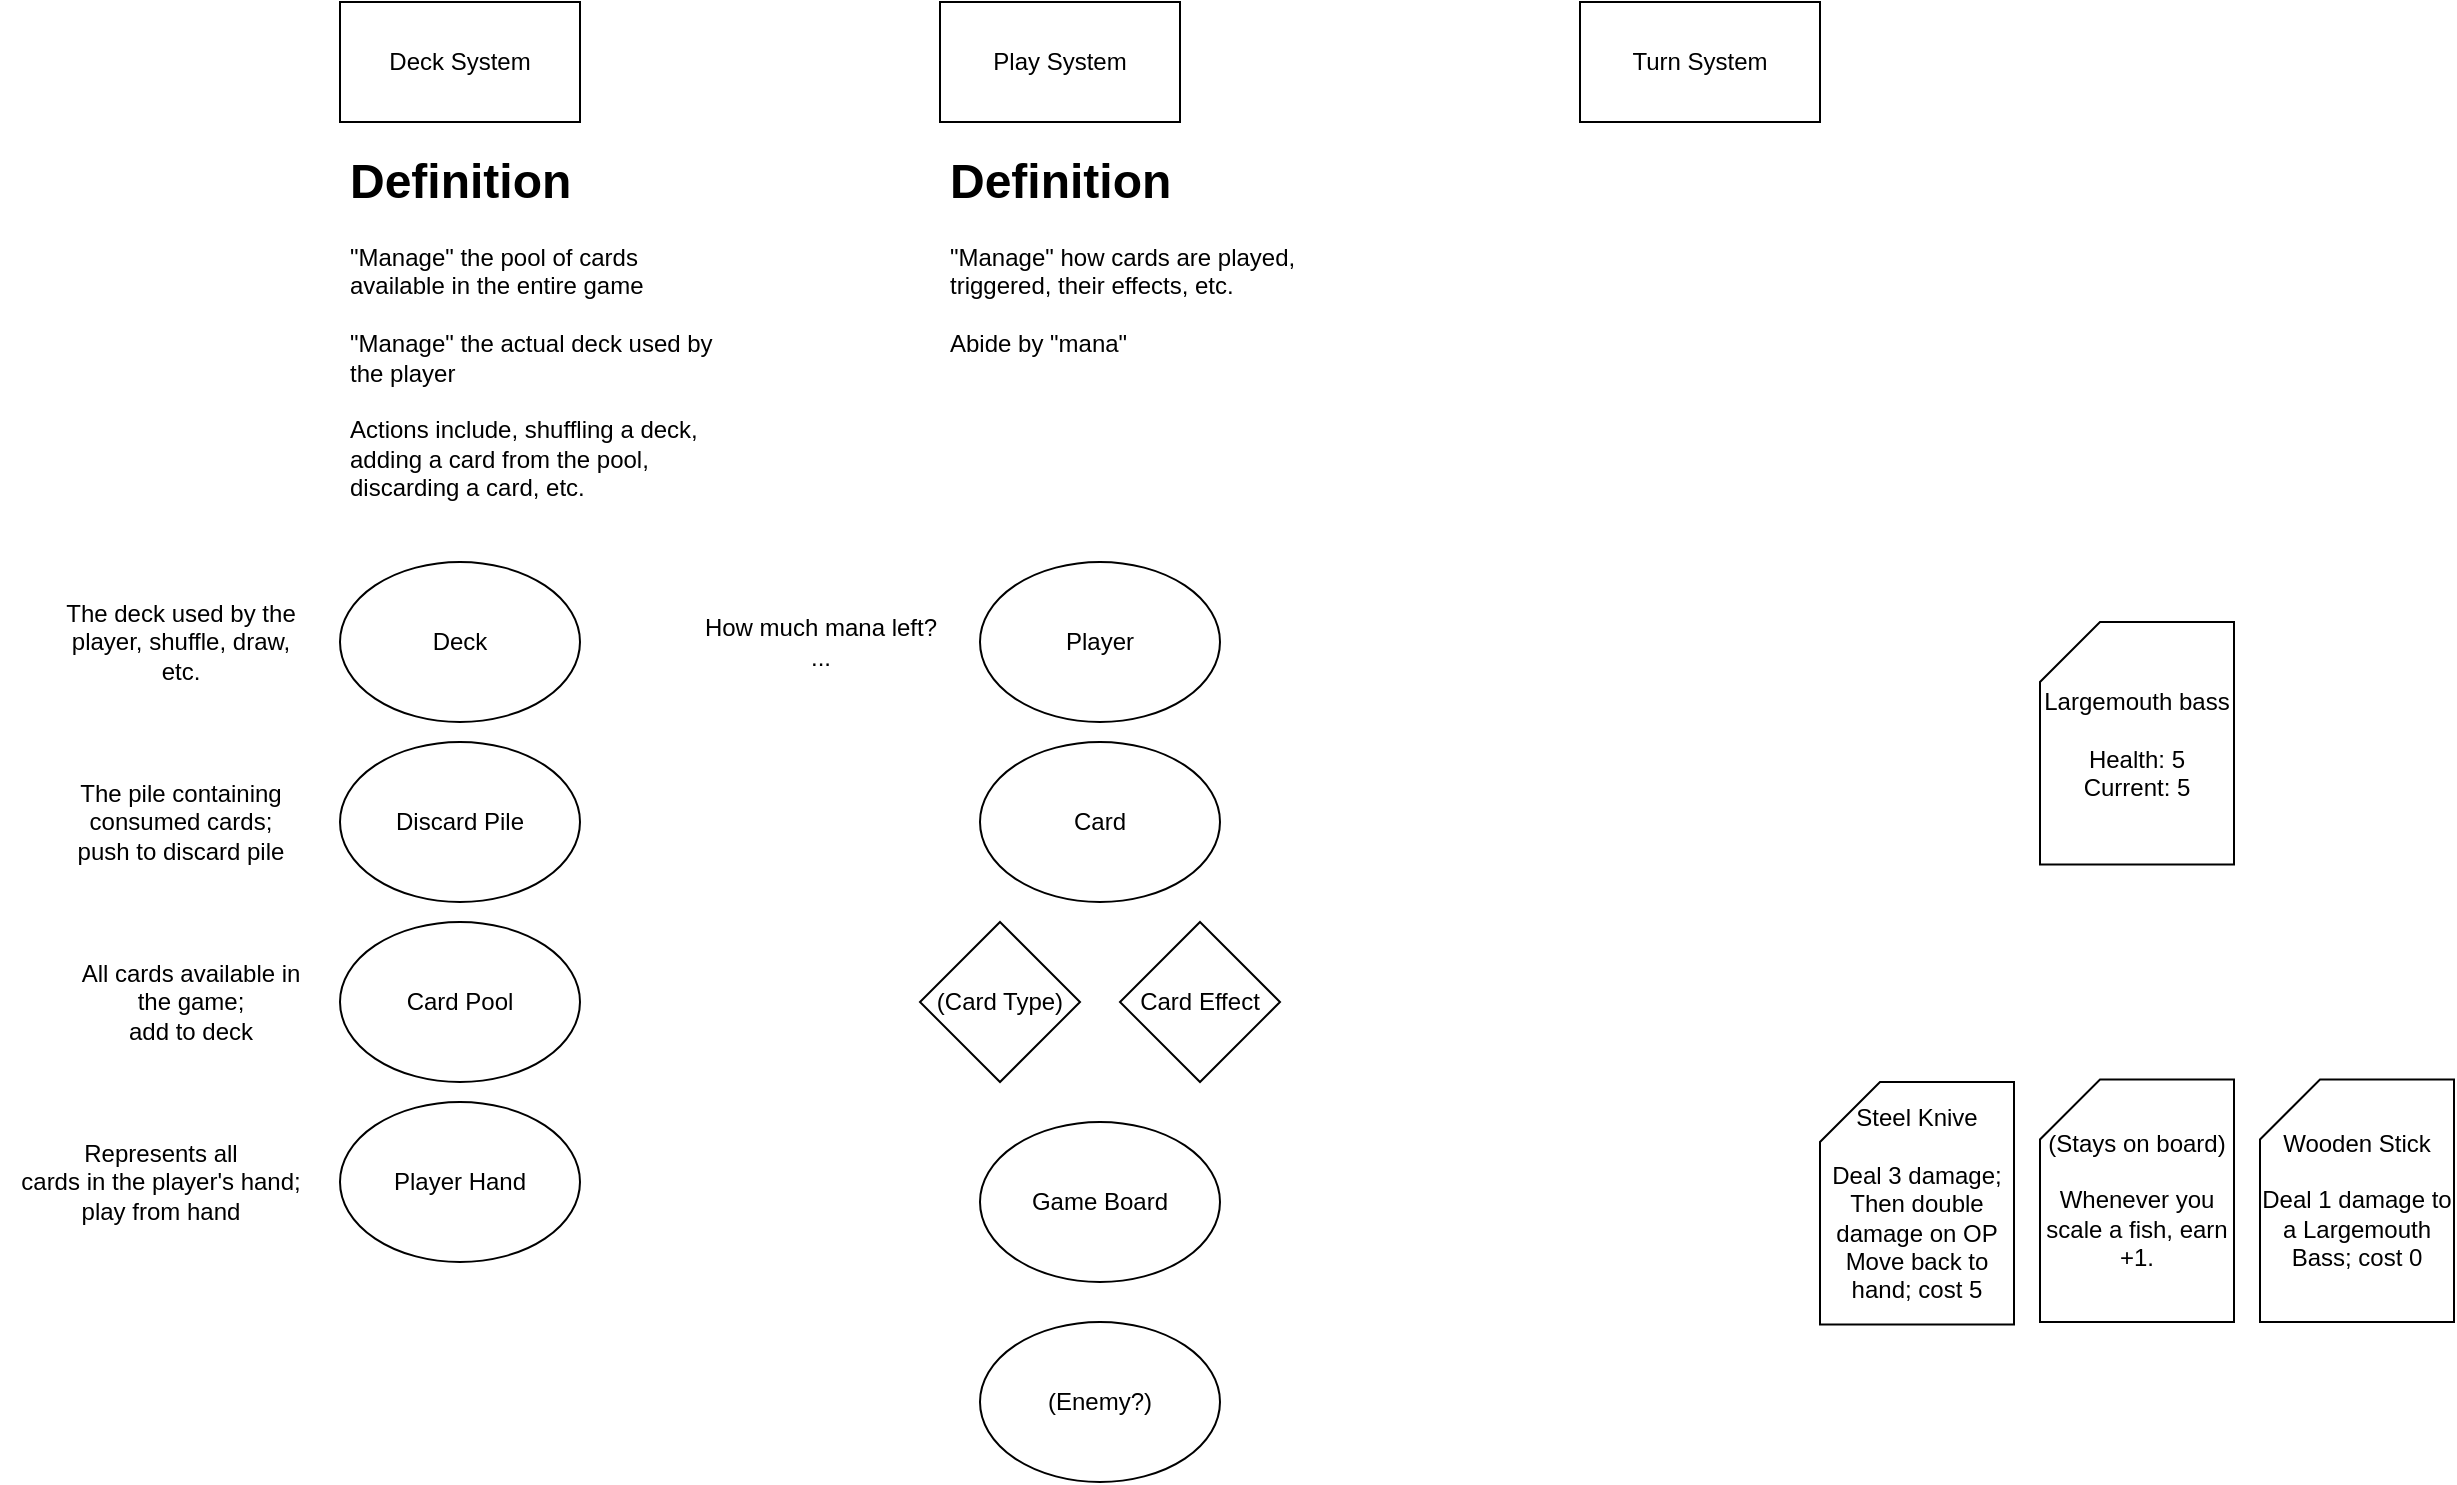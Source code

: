 <mxfile version="21.6.1" type="device">
  <diagram name="Seite-1" id="Oazzs24kd4kcSLzPOHQx">
    <mxGraphModel dx="2175" dy="592" grid="1" gridSize="10" guides="1" tooltips="1" connect="1" arrows="1" fold="1" page="1" pageScale="1" pageWidth="827" pageHeight="1169" math="0" shadow="0">
      <root>
        <mxCell id="0" />
        <mxCell id="1" parent="0" />
        <mxCell id="YPvaAYMOQJjroQQ2ZvVU-1" value="Play System" style="whiteSpace=wrap;html=1;" vertex="1" parent="1">
          <mxGeometry x="440" y="60" width="120" height="60" as="geometry" />
        </mxCell>
        <mxCell id="YPvaAYMOQJjroQQ2ZvVU-2" value="Deck System" style="whiteSpace=wrap;html=1;" vertex="1" parent="1">
          <mxGeometry x="140" y="60" width="120" height="60" as="geometry" />
        </mxCell>
        <mxCell id="YPvaAYMOQJjroQQ2ZvVU-3" value="Turn System" style="whiteSpace=wrap;html=1;" vertex="1" parent="1">
          <mxGeometry x="760" y="60" width="120" height="60" as="geometry" />
        </mxCell>
        <mxCell id="YPvaAYMOQJjroQQ2ZvVU-4" value="&lt;h1&gt;&lt;span style=&quot;background-color: initial;&quot;&gt;Definition&lt;/span&gt;&lt;/h1&gt;&lt;div&gt;&lt;span style=&quot;background-color: initial;&quot;&gt;&quot;Manage&quot; the pool of cards available in the entire game&lt;/span&gt;&lt;/div&gt;&lt;div&gt;&lt;span style=&quot;background-color: initial;&quot;&gt;&lt;br&gt;&lt;/span&gt;&lt;/div&gt;&lt;div&gt;&lt;span style=&quot;background-color: initial;&quot;&gt;&quot;Manage&quot; the actual deck used by the player&lt;/span&gt;&lt;/div&gt;&lt;div&gt;&lt;span style=&quot;background-color: initial;&quot;&gt;&lt;br&gt;&lt;/span&gt;&lt;/div&gt;&lt;div&gt;&lt;span style=&quot;background-color: initial;&quot;&gt;Actions include, shuffling a deck, adding a card from the pool, discarding a card, etc.&lt;/span&gt;&lt;/div&gt;" style="text;html=1;strokeColor=none;fillColor=none;spacing=5;spacingTop=-20;whiteSpace=wrap;overflow=hidden;rounded=0;" vertex="1" parent="1">
          <mxGeometry x="140" y="130" width="190" height="240" as="geometry" />
        </mxCell>
        <mxCell id="YPvaAYMOQJjroQQ2ZvVU-5" value="Deck" style="ellipse;whiteSpace=wrap;html=1;" vertex="1" parent="1">
          <mxGeometry x="140" y="340" width="120" height="80" as="geometry" />
        </mxCell>
        <mxCell id="YPvaAYMOQJjroQQ2ZvVU-6" value="Discard Pile" style="ellipse;whiteSpace=wrap;html=1;" vertex="1" parent="1">
          <mxGeometry x="140" y="430" width="120" height="80" as="geometry" />
        </mxCell>
        <mxCell id="YPvaAYMOQJjroQQ2ZvVU-7" value="Card Pool" style="ellipse;whiteSpace=wrap;html=1;" vertex="1" parent="1">
          <mxGeometry x="140" y="520" width="120" height="80" as="geometry" />
        </mxCell>
        <mxCell id="YPvaAYMOQJjroQQ2ZvVU-8" value="The deck used by the &lt;br&gt;player, shuffle, draw,&lt;br&gt;etc." style="text;html=1;align=center;verticalAlign=middle;resizable=0;points=[];autosize=1;strokeColor=none;fillColor=none;" vertex="1" parent="1">
          <mxGeometry x="-10" y="350" width="140" height="60" as="geometry" />
        </mxCell>
        <mxCell id="YPvaAYMOQJjroQQ2ZvVU-9" value="The pile containing &lt;br&gt;consumed cards;&lt;br&gt;push to discard pile" style="text;html=1;align=center;verticalAlign=middle;resizable=0;points=[];autosize=1;strokeColor=none;fillColor=none;" vertex="1" parent="1">
          <mxGeometry x="-5" y="440" width="130" height="60" as="geometry" />
        </mxCell>
        <mxCell id="YPvaAYMOQJjroQQ2ZvVU-10" value="All cards available in&lt;br&gt;the game;&lt;br&gt;add to deck" style="text;html=1;align=center;verticalAlign=middle;resizable=0;points=[];autosize=1;strokeColor=none;fillColor=none;" vertex="1" parent="1">
          <mxGeometry y="530" width="130" height="60" as="geometry" />
        </mxCell>
        <mxCell id="YPvaAYMOQJjroQQ2ZvVU-11" value="Player Hand" style="ellipse;whiteSpace=wrap;html=1;" vertex="1" parent="1">
          <mxGeometry x="140" y="610" width="120" height="80" as="geometry" />
        </mxCell>
        <mxCell id="YPvaAYMOQJjroQQ2ZvVU-12" value="Represents all&lt;br&gt;cards in the player&#39;s hand;&lt;br&gt;play from hand" style="text;html=1;align=center;verticalAlign=middle;resizable=0;points=[];autosize=1;strokeColor=none;fillColor=none;" vertex="1" parent="1">
          <mxGeometry x="-30" y="620" width="160" height="60" as="geometry" />
        </mxCell>
        <mxCell id="YPvaAYMOQJjroQQ2ZvVU-13" value="&lt;h1&gt;&lt;span style=&quot;background-color: initial;&quot;&gt;Definition&lt;/span&gt;&lt;/h1&gt;&lt;div&gt;&lt;span style=&quot;background-color: initial;&quot;&gt;&quot;Manage&quot; how cards are played,&lt;/span&gt;&lt;/div&gt;&lt;div&gt;&lt;span style=&quot;background-color: initial;&quot;&gt;triggered, their effects, etc.&lt;/span&gt;&lt;/div&gt;&lt;div&gt;&lt;span style=&quot;background-color: initial;&quot;&gt;&lt;br&gt;&lt;/span&gt;&lt;/div&gt;&lt;div&gt;Abide by &quot;mana&quot;&lt;/div&gt;" style="text;html=1;strokeColor=none;fillColor=none;spacing=5;spacingTop=-20;whiteSpace=wrap;overflow=hidden;rounded=0;" vertex="1" parent="1">
          <mxGeometry x="440" y="130" width="190" height="240" as="geometry" />
        </mxCell>
        <mxCell id="YPvaAYMOQJjroQQ2ZvVU-14" value="Player" style="ellipse;whiteSpace=wrap;html=1;" vertex="1" parent="1">
          <mxGeometry x="460" y="340" width="120" height="80" as="geometry" />
        </mxCell>
        <mxCell id="YPvaAYMOQJjroQQ2ZvVU-15" value="How much mana left?&lt;br&gt;..." style="text;html=1;align=center;verticalAlign=middle;resizable=0;points=[];autosize=1;strokeColor=none;fillColor=none;" vertex="1" parent="1">
          <mxGeometry x="310" y="360" width="140" height="40" as="geometry" />
        </mxCell>
        <mxCell id="YPvaAYMOQJjroQQ2ZvVU-16" value="Card" style="ellipse;whiteSpace=wrap;html=1;" vertex="1" parent="1">
          <mxGeometry x="460" y="430" width="120" height="80" as="geometry" />
        </mxCell>
        <mxCell id="YPvaAYMOQJjroQQ2ZvVU-17" value="(Card Type)" style="rhombus;whiteSpace=wrap;html=1;" vertex="1" parent="1">
          <mxGeometry x="430" y="520" width="80" height="80" as="geometry" />
        </mxCell>
        <mxCell id="YPvaAYMOQJjroQQ2ZvVU-18" value="Card Effect" style="rhombus;whiteSpace=wrap;html=1;" vertex="1" parent="1">
          <mxGeometry x="530" y="520" width="80" height="80" as="geometry" />
        </mxCell>
        <mxCell id="YPvaAYMOQJjroQQ2ZvVU-20" value="Steel Knive&lt;br&gt;&lt;br&gt;Deal 3 damage; Then double damage on OP&lt;br&gt;Move back to hand; cost 5" style="shape=card;whiteSpace=wrap;html=1;" vertex="1" parent="1">
          <mxGeometry x="880" y="600" width="97" height="121.25" as="geometry" />
        </mxCell>
        <mxCell id="YPvaAYMOQJjroQQ2ZvVU-21" value="Wooden Stick&lt;br&gt;&lt;br&gt;Deal 1 damage to a Largemouth Bass; cost 0" style="shape=card;whiteSpace=wrap;html=1;" vertex="1" parent="1">
          <mxGeometry x="1100" y="598.75" width="97" height="121.25" as="geometry" />
        </mxCell>
        <mxCell id="YPvaAYMOQJjroQQ2ZvVU-22" value="(Stays on board)&lt;br&gt;&lt;br&gt;Whenever you scale a fish, earn +1." style="shape=card;whiteSpace=wrap;html=1;" vertex="1" parent="1">
          <mxGeometry x="990" y="598.75" width="97" height="121.25" as="geometry" />
        </mxCell>
        <mxCell id="YPvaAYMOQJjroQQ2ZvVU-23" value="Game Board" style="ellipse;whiteSpace=wrap;html=1;" vertex="1" parent="1">
          <mxGeometry x="460" y="620" width="120" height="80" as="geometry" />
        </mxCell>
        <mxCell id="YPvaAYMOQJjroQQ2ZvVU-24" value="Largemouth bass&lt;br&gt;&lt;br&gt;Health: 5&lt;br&gt;Current: 5" style="shape=card;whiteSpace=wrap;html=1;" vertex="1" parent="1">
          <mxGeometry x="990" y="370" width="97" height="121.25" as="geometry" />
        </mxCell>
        <mxCell id="YPvaAYMOQJjroQQ2ZvVU-25" value="(Enemy?)" style="ellipse;whiteSpace=wrap;html=1;" vertex="1" parent="1">
          <mxGeometry x="460" y="720" width="120" height="80" as="geometry" />
        </mxCell>
      </root>
    </mxGraphModel>
  </diagram>
</mxfile>
